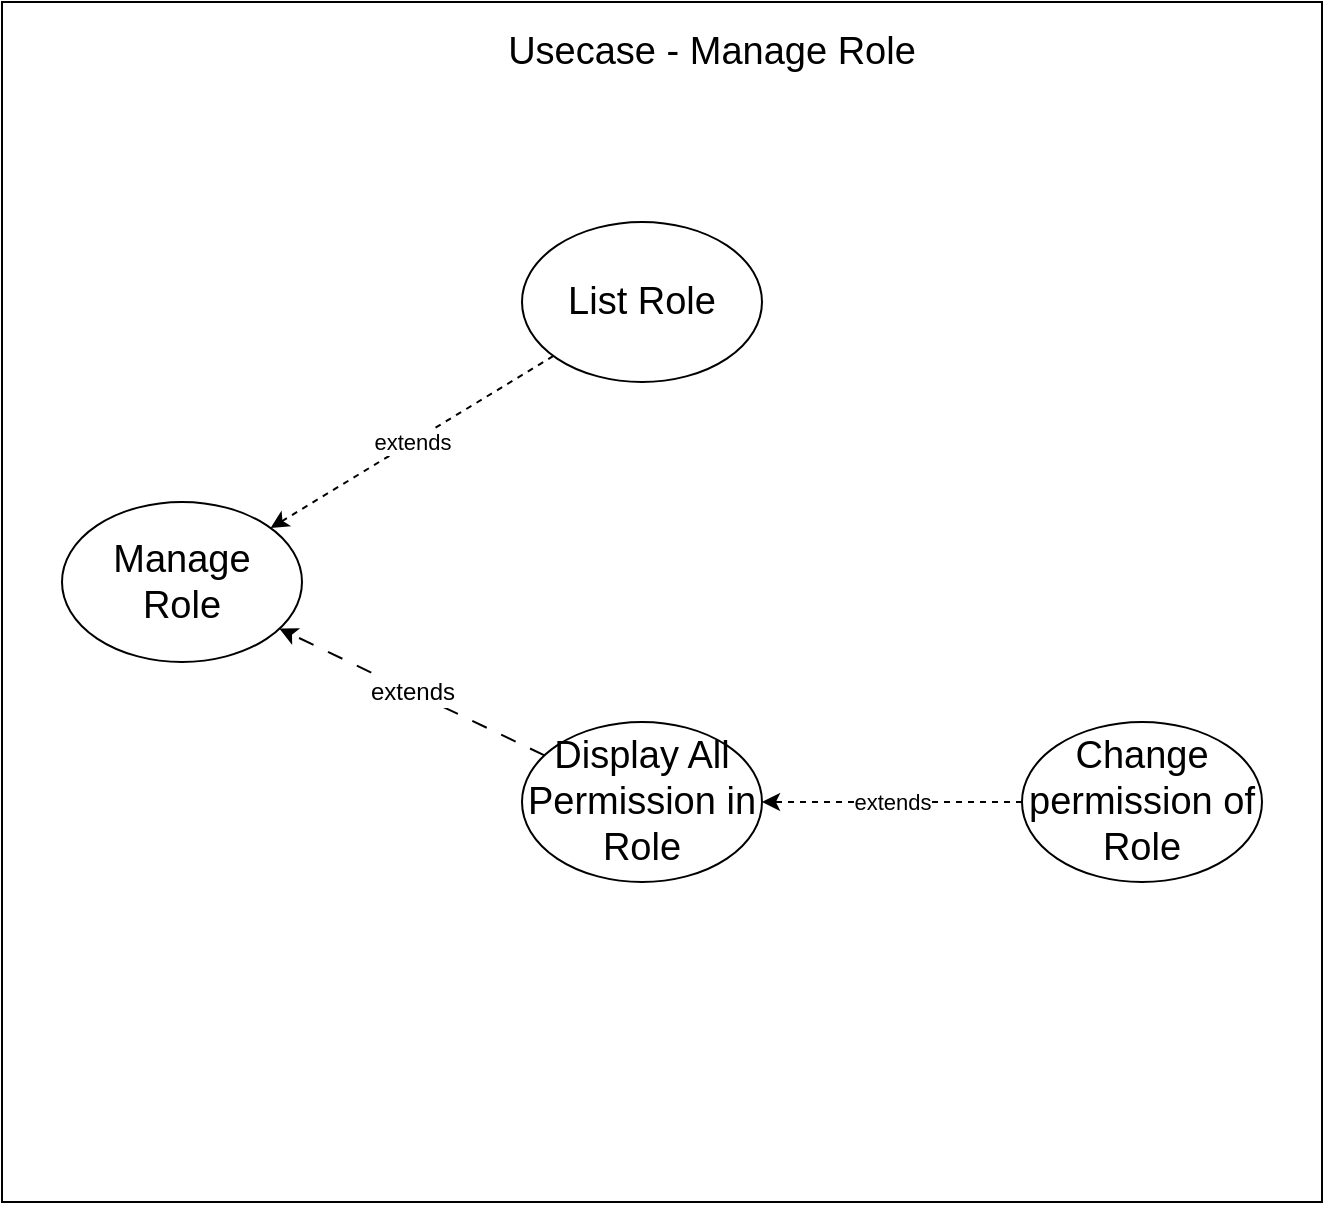 <mxfile version="20.8.18" type="github">
  <diagram name="Page-1" id="Oh8PizWOM3rQ48YbtjGV">
    <mxGraphModel dx="957" dy="811" grid="1" gridSize="10" guides="1" tooltips="1" connect="1" arrows="1" fold="1" page="1" pageScale="1" pageWidth="850" pageHeight="1100" math="0" shadow="0">
      <root>
        <mxCell id="0" />
        <mxCell id="1" parent="0" />
        <mxCell id="-fII02zxRU6tutqx3c7t-1" value="" style="rounded=0;whiteSpace=wrap;html=1;fontFamily=Helvetica;fontSize=19;" vertex="1" parent="1">
          <mxGeometry x="90" y="190" width="660" height="600" as="geometry" />
        </mxCell>
        <mxCell id="-fII02zxRU6tutqx3c7t-2" value="Usecase - Manage Role" style="text;html=1;strokeColor=none;fillColor=none;align=center;verticalAlign=middle;whiteSpace=wrap;rounded=0;fontSize=19;fontFamily=Helvetica;" vertex="1" parent="1">
          <mxGeometry x="310" y="200" width="270" height="30" as="geometry" />
        </mxCell>
        <mxCell id="-fII02zxRU6tutqx3c7t-3" value="&lt;div&gt;Manage &lt;br&gt;&lt;/div&gt;&lt;div&gt;Role&lt;/div&gt;" style="ellipse;whiteSpace=wrap;html=1;fontFamily=Helvetica;fontSize=19;" vertex="1" parent="1">
          <mxGeometry x="120" y="440" width="120" height="80" as="geometry" />
        </mxCell>
        <mxCell id="-fII02zxRU6tutqx3c7t-4" value="extends" style="edgeStyle=none;rounded=0;orthogonalLoop=1;jettySize=auto;html=1;fontFamily=Helvetica;fontSize=12;dashed=1;dashPattern=8 8;" edge="1" parent="1" source="-fII02zxRU6tutqx3c7t-5" target="-fII02zxRU6tutqx3c7t-3">
          <mxGeometry relative="1" as="geometry" />
        </mxCell>
        <mxCell id="-fII02zxRU6tutqx3c7t-5" value="Display All Permission in Role" style="ellipse;whiteSpace=wrap;html=1;fontFamily=Helvetica;fontSize=19;" vertex="1" parent="1">
          <mxGeometry x="350" y="550" width="120" height="80" as="geometry" />
        </mxCell>
        <mxCell id="-fII02zxRU6tutqx3c7t-8" value="extends" style="rounded=0;orthogonalLoop=1;jettySize=auto;html=1;dashed=1;" edge="1" parent="1" source="-fII02zxRU6tutqx3c7t-9" target="-fII02zxRU6tutqx3c7t-3">
          <mxGeometry relative="1" as="geometry" />
        </mxCell>
        <mxCell id="-fII02zxRU6tutqx3c7t-9" value="&lt;div&gt;List Role&lt;br&gt;&lt;/div&gt;" style="ellipse;whiteSpace=wrap;html=1;fontFamily=Helvetica;fontSize=19;" vertex="1" parent="1">
          <mxGeometry x="350" y="300" width="120" height="80" as="geometry" />
        </mxCell>
        <mxCell id="-fII02zxRU6tutqx3c7t-10" value="extends" style="edgeStyle=none;rounded=0;orthogonalLoop=1;jettySize=auto;html=1;dashed=1;" edge="1" parent="1" source="-fII02zxRU6tutqx3c7t-11" target="-fII02zxRU6tutqx3c7t-5">
          <mxGeometry relative="1" as="geometry" />
        </mxCell>
        <mxCell id="-fII02zxRU6tutqx3c7t-11" value="Change permission of Role" style="ellipse;whiteSpace=wrap;html=1;fontFamily=Helvetica;fontSize=19;" vertex="1" parent="1">
          <mxGeometry x="600" y="550" width="120" height="80" as="geometry" />
        </mxCell>
      </root>
    </mxGraphModel>
  </diagram>
</mxfile>
